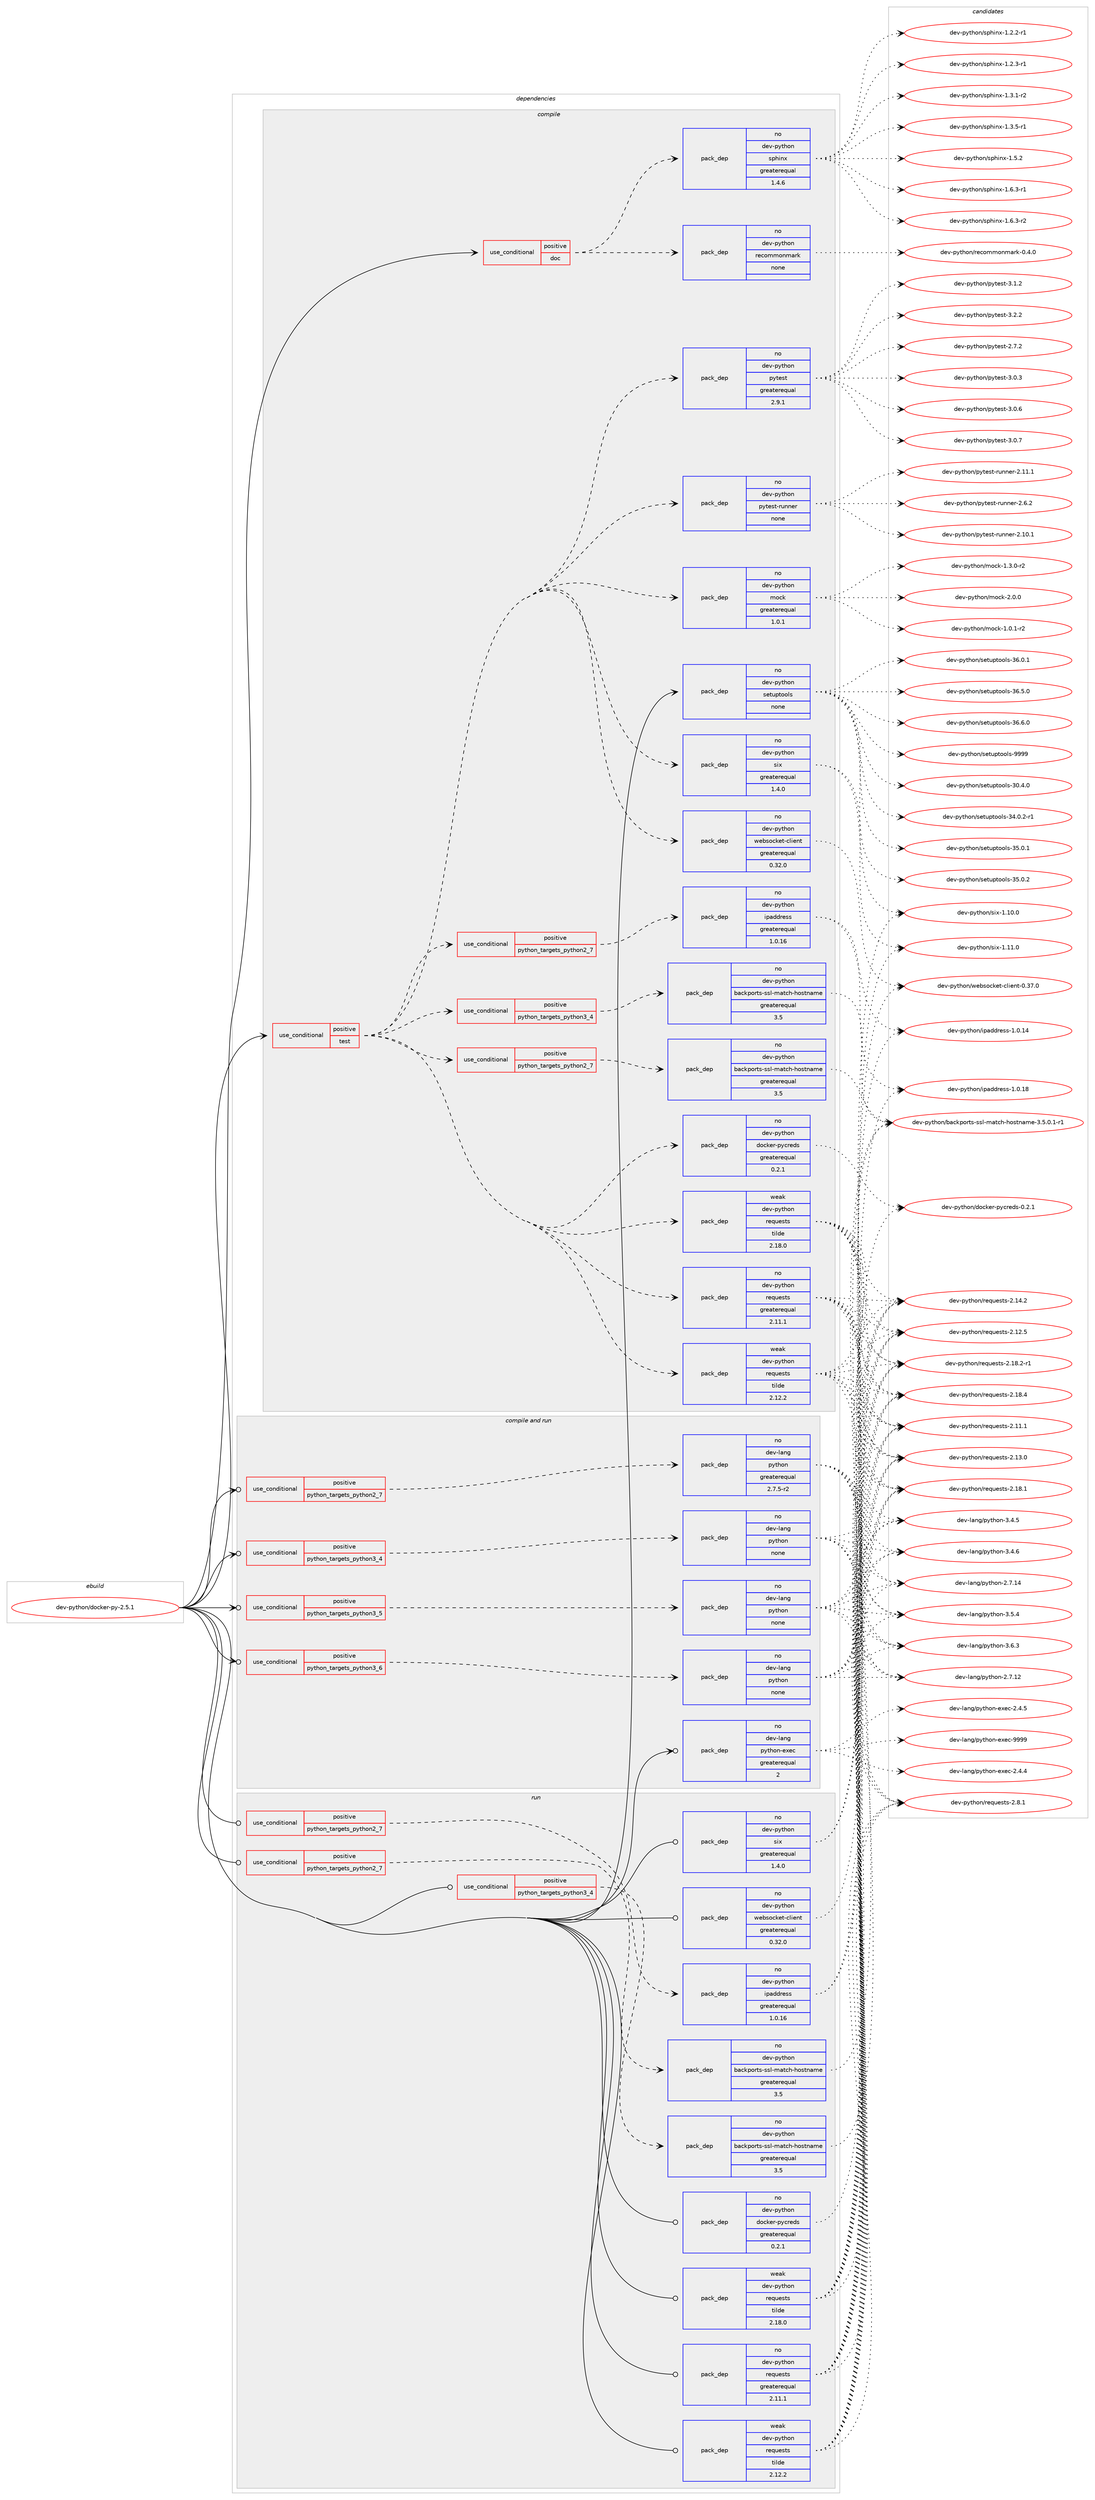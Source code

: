 digraph prolog {

# *************
# Graph options
# *************

newrank=true;
concentrate=true;
compound=true;
graph [rankdir=LR,fontname=Helvetica,fontsize=10,ranksep=1.5];#, ranksep=2.5, nodesep=0.2];
edge  [arrowhead=vee];
node  [fontname=Helvetica,fontsize=10];

# **********
# The ebuild
# **********

subgraph cluster_leftcol {
color=gray;
rank=same;
label=<<i>ebuild</i>>;
id [label="dev-python/docker-py-2.5.1", color=red, width=4, href="../dev-python/docker-py-2.5.1.svg"];
}

# ****************
# The dependencies
# ****************

subgraph cluster_midcol {
color=gray;
label=<<i>dependencies</i>>;
subgraph cluster_compile {
fillcolor="#eeeeee";
style=filled;
label=<<i>compile</i>>;
subgraph cond32071 {
dependency155013 [label=<<TABLE BORDER="0" CELLBORDER="1" CELLSPACING="0" CELLPADDING="4"><TR><TD ROWSPAN="3" CELLPADDING="10">use_conditional</TD></TR><TR><TD>positive</TD></TR><TR><TD>doc</TD></TR></TABLE>>, shape=none, color=red];
subgraph pack119110 {
dependency155014 [label=<<TABLE BORDER="0" CELLBORDER="1" CELLSPACING="0" CELLPADDING="4" WIDTH="220"><TR><TD ROWSPAN="6" CELLPADDING="30">pack_dep</TD></TR><TR><TD WIDTH="110">no</TD></TR><TR><TD>dev-python</TD></TR><TR><TD>recommonmark</TD></TR><TR><TD>none</TD></TR><TR><TD></TD></TR></TABLE>>, shape=none, color=blue];
}
dependency155013:e -> dependency155014:w [weight=20,style="dashed",arrowhead="vee"];
subgraph pack119111 {
dependency155015 [label=<<TABLE BORDER="0" CELLBORDER="1" CELLSPACING="0" CELLPADDING="4" WIDTH="220"><TR><TD ROWSPAN="6" CELLPADDING="30">pack_dep</TD></TR><TR><TD WIDTH="110">no</TD></TR><TR><TD>dev-python</TD></TR><TR><TD>sphinx</TD></TR><TR><TD>greaterequal</TD></TR><TR><TD>1.4.6</TD></TR></TABLE>>, shape=none, color=blue];
}
dependency155013:e -> dependency155015:w [weight=20,style="dashed",arrowhead="vee"];
}
id:e -> dependency155013:w [weight=20,style="solid",arrowhead="vee"];
subgraph cond32072 {
dependency155016 [label=<<TABLE BORDER="0" CELLBORDER="1" CELLSPACING="0" CELLPADDING="4"><TR><TD ROWSPAN="3" CELLPADDING="10">use_conditional</TD></TR><TR><TD>positive</TD></TR><TR><TD>test</TD></TR></TABLE>>, shape=none, color=red];
subgraph pack119112 {
dependency155017 [label=<<TABLE BORDER="0" CELLBORDER="1" CELLSPACING="0" CELLPADDING="4" WIDTH="220"><TR><TD ROWSPAN="6" CELLPADDING="30">pack_dep</TD></TR><TR><TD WIDTH="110">no</TD></TR><TR><TD>dev-python</TD></TR><TR><TD>docker-pycreds</TD></TR><TR><TD>greaterequal</TD></TR><TR><TD>0.2.1</TD></TR></TABLE>>, shape=none, color=blue];
}
dependency155016:e -> dependency155017:w [weight=20,style="dashed",arrowhead="vee"];
subgraph pack119113 {
dependency155018 [label=<<TABLE BORDER="0" CELLBORDER="1" CELLSPACING="0" CELLPADDING="4" WIDTH="220"><TR><TD ROWSPAN="6" CELLPADDING="30">pack_dep</TD></TR><TR><TD WIDTH="110">weak</TD></TR><TR><TD>dev-python</TD></TR><TR><TD>requests</TD></TR><TR><TD>tilde</TD></TR><TR><TD>2.18.0</TD></TR></TABLE>>, shape=none, color=blue];
}
dependency155016:e -> dependency155018:w [weight=20,style="dashed",arrowhead="vee"];
subgraph pack119114 {
dependency155019 [label=<<TABLE BORDER="0" CELLBORDER="1" CELLSPACING="0" CELLPADDING="4" WIDTH="220"><TR><TD ROWSPAN="6" CELLPADDING="30">pack_dep</TD></TR><TR><TD WIDTH="110">weak</TD></TR><TR><TD>dev-python</TD></TR><TR><TD>requests</TD></TR><TR><TD>tilde</TD></TR><TR><TD>2.12.2</TD></TR></TABLE>>, shape=none, color=blue];
}
dependency155016:e -> dependency155019:w [weight=20,style="dashed",arrowhead="vee"];
subgraph pack119115 {
dependency155020 [label=<<TABLE BORDER="0" CELLBORDER="1" CELLSPACING="0" CELLPADDING="4" WIDTH="220"><TR><TD ROWSPAN="6" CELLPADDING="30">pack_dep</TD></TR><TR><TD WIDTH="110">no</TD></TR><TR><TD>dev-python</TD></TR><TR><TD>requests</TD></TR><TR><TD>greaterequal</TD></TR><TR><TD>2.11.1</TD></TR></TABLE>>, shape=none, color=blue];
}
dependency155016:e -> dependency155020:w [weight=20,style="dashed",arrowhead="vee"];
subgraph pack119116 {
dependency155021 [label=<<TABLE BORDER="0" CELLBORDER="1" CELLSPACING="0" CELLPADDING="4" WIDTH="220"><TR><TD ROWSPAN="6" CELLPADDING="30">pack_dep</TD></TR><TR><TD WIDTH="110">no</TD></TR><TR><TD>dev-python</TD></TR><TR><TD>six</TD></TR><TR><TD>greaterequal</TD></TR><TR><TD>1.4.0</TD></TR></TABLE>>, shape=none, color=blue];
}
dependency155016:e -> dependency155021:w [weight=20,style="dashed",arrowhead="vee"];
subgraph pack119117 {
dependency155022 [label=<<TABLE BORDER="0" CELLBORDER="1" CELLSPACING="0" CELLPADDING="4" WIDTH="220"><TR><TD ROWSPAN="6" CELLPADDING="30">pack_dep</TD></TR><TR><TD WIDTH="110">no</TD></TR><TR><TD>dev-python</TD></TR><TR><TD>websocket-client</TD></TR><TR><TD>greaterequal</TD></TR><TR><TD>0.32.0</TD></TR></TABLE>>, shape=none, color=blue];
}
dependency155016:e -> dependency155022:w [weight=20,style="dashed",arrowhead="vee"];
subgraph cond32073 {
dependency155023 [label=<<TABLE BORDER="0" CELLBORDER="1" CELLSPACING="0" CELLPADDING="4"><TR><TD ROWSPAN="3" CELLPADDING="10">use_conditional</TD></TR><TR><TD>positive</TD></TR><TR><TD>python_targets_python2_7</TD></TR></TABLE>>, shape=none, color=red];
subgraph pack119118 {
dependency155024 [label=<<TABLE BORDER="0" CELLBORDER="1" CELLSPACING="0" CELLPADDING="4" WIDTH="220"><TR><TD ROWSPAN="6" CELLPADDING="30">pack_dep</TD></TR><TR><TD WIDTH="110">no</TD></TR><TR><TD>dev-python</TD></TR><TR><TD>backports-ssl-match-hostname</TD></TR><TR><TD>greaterequal</TD></TR><TR><TD>3.5</TD></TR></TABLE>>, shape=none, color=blue];
}
dependency155023:e -> dependency155024:w [weight=20,style="dashed",arrowhead="vee"];
}
dependency155016:e -> dependency155023:w [weight=20,style="dashed",arrowhead="vee"];
subgraph cond32074 {
dependency155025 [label=<<TABLE BORDER="0" CELLBORDER="1" CELLSPACING="0" CELLPADDING="4"><TR><TD ROWSPAN="3" CELLPADDING="10">use_conditional</TD></TR><TR><TD>positive</TD></TR><TR><TD>python_targets_python3_4</TD></TR></TABLE>>, shape=none, color=red];
subgraph pack119119 {
dependency155026 [label=<<TABLE BORDER="0" CELLBORDER="1" CELLSPACING="0" CELLPADDING="4" WIDTH="220"><TR><TD ROWSPAN="6" CELLPADDING="30">pack_dep</TD></TR><TR><TD WIDTH="110">no</TD></TR><TR><TD>dev-python</TD></TR><TR><TD>backports-ssl-match-hostname</TD></TR><TR><TD>greaterequal</TD></TR><TR><TD>3.5</TD></TR></TABLE>>, shape=none, color=blue];
}
dependency155025:e -> dependency155026:w [weight=20,style="dashed",arrowhead="vee"];
}
dependency155016:e -> dependency155025:w [weight=20,style="dashed",arrowhead="vee"];
subgraph cond32075 {
dependency155027 [label=<<TABLE BORDER="0" CELLBORDER="1" CELLSPACING="0" CELLPADDING="4"><TR><TD ROWSPAN="3" CELLPADDING="10">use_conditional</TD></TR><TR><TD>positive</TD></TR><TR><TD>python_targets_python2_7</TD></TR></TABLE>>, shape=none, color=red];
subgraph pack119120 {
dependency155028 [label=<<TABLE BORDER="0" CELLBORDER="1" CELLSPACING="0" CELLPADDING="4" WIDTH="220"><TR><TD ROWSPAN="6" CELLPADDING="30">pack_dep</TD></TR><TR><TD WIDTH="110">no</TD></TR><TR><TD>dev-python</TD></TR><TR><TD>ipaddress</TD></TR><TR><TD>greaterequal</TD></TR><TR><TD>1.0.16</TD></TR></TABLE>>, shape=none, color=blue];
}
dependency155027:e -> dependency155028:w [weight=20,style="dashed",arrowhead="vee"];
}
dependency155016:e -> dependency155027:w [weight=20,style="dashed",arrowhead="vee"];
subgraph pack119121 {
dependency155029 [label=<<TABLE BORDER="0" CELLBORDER="1" CELLSPACING="0" CELLPADDING="4" WIDTH="220"><TR><TD ROWSPAN="6" CELLPADDING="30">pack_dep</TD></TR><TR><TD WIDTH="110">no</TD></TR><TR><TD>dev-python</TD></TR><TR><TD>mock</TD></TR><TR><TD>greaterequal</TD></TR><TR><TD>1.0.1</TD></TR></TABLE>>, shape=none, color=blue];
}
dependency155016:e -> dependency155029:w [weight=20,style="dashed",arrowhead="vee"];
subgraph pack119122 {
dependency155030 [label=<<TABLE BORDER="0" CELLBORDER="1" CELLSPACING="0" CELLPADDING="4" WIDTH="220"><TR><TD ROWSPAN="6" CELLPADDING="30">pack_dep</TD></TR><TR><TD WIDTH="110">no</TD></TR><TR><TD>dev-python</TD></TR><TR><TD>pytest-runner</TD></TR><TR><TD>none</TD></TR><TR><TD></TD></TR></TABLE>>, shape=none, color=blue];
}
dependency155016:e -> dependency155030:w [weight=20,style="dashed",arrowhead="vee"];
subgraph pack119123 {
dependency155031 [label=<<TABLE BORDER="0" CELLBORDER="1" CELLSPACING="0" CELLPADDING="4" WIDTH="220"><TR><TD ROWSPAN="6" CELLPADDING="30">pack_dep</TD></TR><TR><TD WIDTH="110">no</TD></TR><TR><TD>dev-python</TD></TR><TR><TD>pytest</TD></TR><TR><TD>greaterequal</TD></TR><TR><TD>2.9.1</TD></TR></TABLE>>, shape=none, color=blue];
}
dependency155016:e -> dependency155031:w [weight=20,style="dashed",arrowhead="vee"];
}
id:e -> dependency155016:w [weight=20,style="solid",arrowhead="vee"];
subgraph pack119124 {
dependency155032 [label=<<TABLE BORDER="0" CELLBORDER="1" CELLSPACING="0" CELLPADDING="4" WIDTH="220"><TR><TD ROWSPAN="6" CELLPADDING="30">pack_dep</TD></TR><TR><TD WIDTH="110">no</TD></TR><TR><TD>dev-python</TD></TR><TR><TD>setuptools</TD></TR><TR><TD>none</TD></TR><TR><TD></TD></TR></TABLE>>, shape=none, color=blue];
}
id:e -> dependency155032:w [weight=20,style="solid",arrowhead="vee"];
}
subgraph cluster_compileandrun {
fillcolor="#eeeeee";
style=filled;
label=<<i>compile and run</i>>;
subgraph cond32076 {
dependency155033 [label=<<TABLE BORDER="0" CELLBORDER="1" CELLSPACING="0" CELLPADDING="4"><TR><TD ROWSPAN="3" CELLPADDING="10">use_conditional</TD></TR><TR><TD>positive</TD></TR><TR><TD>python_targets_python2_7</TD></TR></TABLE>>, shape=none, color=red];
subgraph pack119125 {
dependency155034 [label=<<TABLE BORDER="0" CELLBORDER="1" CELLSPACING="0" CELLPADDING="4" WIDTH="220"><TR><TD ROWSPAN="6" CELLPADDING="30">pack_dep</TD></TR><TR><TD WIDTH="110">no</TD></TR><TR><TD>dev-lang</TD></TR><TR><TD>python</TD></TR><TR><TD>greaterequal</TD></TR><TR><TD>2.7.5-r2</TD></TR></TABLE>>, shape=none, color=blue];
}
dependency155033:e -> dependency155034:w [weight=20,style="dashed",arrowhead="vee"];
}
id:e -> dependency155033:w [weight=20,style="solid",arrowhead="odotvee"];
subgraph cond32077 {
dependency155035 [label=<<TABLE BORDER="0" CELLBORDER="1" CELLSPACING="0" CELLPADDING="4"><TR><TD ROWSPAN="3" CELLPADDING="10">use_conditional</TD></TR><TR><TD>positive</TD></TR><TR><TD>python_targets_python3_4</TD></TR></TABLE>>, shape=none, color=red];
subgraph pack119126 {
dependency155036 [label=<<TABLE BORDER="0" CELLBORDER="1" CELLSPACING="0" CELLPADDING="4" WIDTH="220"><TR><TD ROWSPAN="6" CELLPADDING="30">pack_dep</TD></TR><TR><TD WIDTH="110">no</TD></TR><TR><TD>dev-lang</TD></TR><TR><TD>python</TD></TR><TR><TD>none</TD></TR><TR><TD></TD></TR></TABLE>>, shape=none, color=blue];
}
dependency155035:e -> dependency155036:w [weight=20,style="dashed",arrowhead="vee"];
}
id:e -> dependency155035:w [weight=20,style="solid",arrowhead="odotvee"];
subgraph cond32078 {
dependency155037 [label=<<TABLE BORDER="0" CELLBORDER="1" CELLSPACING="0" CELLPADDING="4"><TR><TD ROWSPAN="3" CELLPADDING="10">use_conditional</TD></TR><TR><TD>positive</TD></TR><TR><TD>python_targets_python3_5</TD></TR></TABLE>>, shape=none, color=red];
subgraph pack119127 {
dependency155038 [label=<<TABLE BORDER="0" CELLBORDER="1" CELLSPACING="0" CELLPADDING="4" WIDTH="220"><TR><TD ROWSPAN="6" CELLPADDING="30">pack_dep</TD></TR><TR><TD WIDTH="110">no</TD></TR><TR><TD>dev-lang</TD></TR><TR><TD>python</TD></TR><TR><TD>none</TD></TR><TR><TD></TD></TR></TABLE>>, shape=none, color=blue];
}
dependency155037:e -> dependency155038:w [weight=20,style="dashed",arrowhead="vee"];
}
id:e -> dependency155037:w [weight=20,style="solid",arrowhead="odotvee"];
subgraph cond32079 {
dependency155039 [label=<<TABLE BORDER="0" CELLBORDER="1" CELLSPACING="0" CELLPADDING="4"><TR><TD ROWSPAN="3" CELLPADDING="10">use_conditional</TD></TR><TR><TD>positive</TD></TR><TR><TD>python_targets_python3_6</TD></TR></TABLE>>, shape=none, color=red];
subgraph pack119128 {
dependency155040 [label=<<TABLE BORDER="0" CELLBORDER="1" CELLSPACING="0" CELLPADDING="4" WIDTH="220"><TR><TD ROWSPAN="6" CELLPADDING="30">pack_dep</TD></TR><TR><TD WIDTH="110">no</TD></TR><TR><TD>dev-lang</TD></TR><TR><TD>python</TD></TR><TR><TD>none</TD></TR><TR><TD></TD></TR></TABLE>>, shape=none, color=blue];
}
dependency155039:e -> dependency155040:w [weight=20,style="dashed",arrowhead="vee"];
}
id:e -> dependency155039:w [weight=20,style="solid",arrowhead="odotvee"];
subgraph pack119129 {
dependency155041 [label=<<TABLE BORDER="0" CELLBORDER="1" CELLSPACING="0" CELLPADDING="4" WIDTH="220"><TR><TD ROWSPAN="6" CELLPADDING="30">pack_dep</TD></TR><TR><TD WIDTH="110">no</TD></TR><TR><TD>dev-lang</TD></TR><TR><TD>python-exec</TD></TR><TR><TD>greaterequal</TD></TR><TR><TD>2</TD></TR></TABLE>>, shape=none, color=blue];
}
id:e -> dependency155041:w [weight=20,style="solid",arrowhead="odotvee"];
}
subgraph cluster_run {
fillcolor="#eeeeee";
style=filled;
label=<<i>run</i>>;
subgraph cond32080 {
dependency155042 [label=<<TABLE BORDER="0" CELLBORDER="1" CELLSPACING="0" CELLPADDING="4"><TR><TD ROWSPAN="3" CELLPADDING="10">use_conditional</TD></TR><TR><TD>positive</TD></TR><TR><TD>python_targets_python2_7</TD></TR></TABLE>>, shape=none, color=red];
subgraph pack119130 {
dependency155043 [label=<<TABLE BORDER="0" CELLBORDER="1" CELLSPACING="0" CELLPADDING="4" WIDTH="220"><TR><TD ROWSPAN="6" CELLPADDING="30">pack_dep</TD></TR><TR><TD WIDTH="110">no</TD></TR><TR><TD>dev-python</TD></TR><TR><TD>backports-ssl-match-hostname</TD></TR><TR><TD>greaterequal</TD></TR><TR><TD>3.5</TD></TR></TABLE>>, shape=none, color=blue];
}
dependency155042:e -> dependency155043:w [weight=20,style="dashed",arrowhead="vee"];
}
id:e -> dependency155042:w [weight=20,style="solid",arrowhead="odot"];
subgraph cond32081 {
dependency155044 [label=<<TABLE BORDER="0" CELLBORDER="1" CELLSPACING="0" CELLPADDING="4"><TR><TD ROWSPAN="3" CELLPADDING="10">use_conditional</TD></TR><TR><TD>positive</TD></TR><TR><TD>python_targets_python2_7</TD></TR></TABLE>>, shape=none, color=red];
subgraph pack119131 {
dependency155045 [label=<<TABLE BORDER="0" CELLBORDER="1" CELLSPACING="0" CELLPADDING="4" WIDTH="220"><TR><TD ROWSPAN="6" CELLPADDING="30">pack_dep</TD></TR><TR><TD WIDTH="110">no</TD></TR><TR><TD>dev-python</TD></TR><TR><TD>ipaddress</TD></TR><TR><TD>greaterequal</TD></TR><TR><TD>1.0.16</TD></TR></TABLE>>, shape=none, color=blue];
}
dependency155044:e -> dependency155045:w [weight=20,style="dashed",arrowhead="vee"];
}
id:e -> dependency155044:w [weight=20,style="solid",arrowhead="odot"];
subgraph cond32082 {
dependency155046 [label=<<TABLE BORDER="0" CELLBORDER="1" CELLSPACING="0" CELLPADDING="4"><TR><TD ROWSPAN="3" CELLPADDING="10">use_conditional</TD></TR><TR><TD>positive</TD></TR><TR><TD>python_targets_python3_4</TD></TR></TABLE>>, shape=none, color=red];
subgraph pack119132 {
dependency155047 [label=<<TABLE BORDER="0" CELLBORDER="1" CELLSPACING="0" CELLPADDING="4" WIDTH="220"><TR><TD ROWSPAN="6" CELLPADDING="30">pack_dep</TD></TR><TR><TD WIDTH="110">no</TD></TR><TR><TD>dev-python</TD></TR><TR><TD>backports-ssl-match-hostname</TD></TR><TR><TD>greaterequal</TD></TR><TR><TD>3.5</TD></TR></TABLE>>, shape=none, color=blue];
}
dependency155046:e -> dependency155047:w [weight=20,style="dashed",arrowhead="vee"];
}
id:e -> dependency155046:w [weight=20,style="solid",arrowhead="odot"];
subgraph pack119133 {
dependency155048 [label=<<TABLE BORDER="0" CELLBORDER="1" CELLSPACING="0" CELLPADDING="4" WIDTH="220"><TR><TD ROWSPAN="6" CELLPADDING="30">pack_dep</TD></TR><TR><TD WIDTH="110">no</TD></TR><TR><TD>dev-python</TD></TR><TR><TD>docker-pycreds</TD></TR><TR><TD>greaterequal</TD></TR><TR><TD>0.2.1</TD></TR></TABLE>>, shape=none, color=blue];
}
id:e -> dependency155048:w [weight=20,style="solid",arrowhead="odot"];
subgraph pack119134 {
dependency155049 [label=<<TABLE BORDER="0" CELLBORDER="1" CELLSPACING="0" CELLPADDING="4" WIDTH="220"><TR><TD ROWSPAN="6" CELLPADDING="30">pack_dep</TD></TR><TR><TD WIDTH="110">no</TD></TR><TR><TD>dev-python</TD></TR><TR><TD>requests</TD></TR><TR><TD>greaterequal</TD></TR><TR><TD>2.11.1</TD></TR></TABLE>>, shape=none, color=blue];
}
id:e -> dependency155049:w [weight=20,style="solid",arrowhead="odot"];
subgraph pack119135 {
dependency155050 [label=<<TABLE BORDER="0" CELLBORDER="1" CELLSPACING="0" CELLPADDING="4" WIDTH="220"><TR><TD ROWSPAN="6" CELLPADDING="30">pack_dep</TD></TR><TR><TD WIDTH="110">no</TD></TR><TR><TD>dev-python</TD></TR><TR><TD>six</TD></TR><TR><TD>greaterequal</TD></TR><TR><TD>1.4.0</TD></TR></TABLE>>, shape=none, color=blue];
}
id:e -> dependency155050:w [weight=20,style="solid",arrowhead="odot"];
subgraph pack119136 {
dependency155051 [label=<<TABLE BORDER="0" CELLBORDER="1" CELLSPACING="0" CELLPADDING="4" WIDTH="220"><TR><TD ROWSPAN="6" CELLPADDING="30">pack_dep</TD></TR><TR><TD WIDTH="110">no</TD></TR><TR><TD>dev-python</TD></TR><TR><TD>websocket-client</TD></TR><TR><TD>greaterequal</TD></TR><TR><TD>0.32.0</TD></TR></TABLE>>, shape=none, color=blue];
}
id:e -> dependency155051:w [weight=20,style="solid",arrowhead="odot"];
subgraph pack119137 {
dependency155052 [label=<<TABLE BORDER="0" CELLBORDER="1" CELLSPACING="0" CELLPADDING="4" WIDTH="220"><TR><TD ROWSPAN="6" CELLPADDING="30">pack_dep</TD></TR><TR><TD WIDTH="110">weak</TD></TR><TR><TD>dev-python</TD></TR><TR><TD>requests</TD></TR><TR><TD>tilde</TD></TR><TR><TD>2.12.2</TD></TR></TABLE>>, shape=none, color=blue];
}
id:e -> dependency155052:w [weight=20,style="solid",arrowhead="odot"];
subgraph pack119138 {
dependency155053 [label=<<TABLE BORDER="0" CELLBORDER="1" CELLSPACING="0" CELLPADDING="4" WIDTH="220"><TR><TD ROWSPAN="6" CELLPADDING="30">pack_dep</TD></TR><TR><TD WIDTH="110">weak</TD></TR><TR><TD>dev-python</TD></TR><TR><TD>requests</TD></TR><TR><TD>tilde</TD></TR><TR><TD>2.18.0</TD></TR></TABLE>>, shape=none, color=blue];
}
id:e -> dependency155053:w [weight=20,style="solid",arrowhead="odot"];
}
}

# **************
# The candidates
# **************

subgraph cluster_choices {
rank=same;
color=gray;
label=<<i>candidates</i>>;

subgraph choice119110 {
color=black;
nodesep=1;
choice10010111845112121116104111110471141019911110910911111010997114107454846524648 [label="dev-python/recommonmark-0.4.0", color=red, width=4,href="../dev-python/recommonmark-0.4.0.svg"];
dependency155014:e -> choice10010111845112121116104111110471141019911110910911111010997114107454846524648:w [style=dotted,weight="100"];
}
subgraph choice119111 {
color=black;
nodesep=1;
choice10010111845112121116104111110471151121041051101204549465046504511449 [label="dev-python/sphinx-1.2.2-r1", color=red, width=4,href="../dev-python/sphinx-1.2.2-r1.svg"];
choice10010111845112121116104111110471151121041051101204549465046514511449 [label="dev-python/sphinx-1.2.3-r1", color=red, width=4,href="../dev-python/sphinx-1.2.3-r1.svg"];
choice10010111845112121116104111110471151121041051101204549465146494511450 [label="dev-python/sphinx-1.3.1-r2", color=red, width=4,href="../dev-python/sphinx-1.3.1-r2.svg"];
choice10010111845112121116104111110471151121041051101204549465146534511449 [label="dev-python/sphinx-1.3.5-r1", color=red, width=4,href="../dev-python/sphinx-1.3.5-r1.svg"];
choice1001011184511212111610411111047115112104105110120454946534650 [label="dev-python/sphinx-1.5.2", color=red, width=4,href="../dev-python/sphinx-1.5.2.svg"];
choice10010111845112121116104111110471151121041051101204549465446514511449 [label="dev-python/sphinx-1.6.3-r1", color=red, width=4,href="../dev-python/sphinx-1.6.3-r1.svg"];
choice10010111845112121116104111110471151121041051101204549465446514511450 [label="dev-python/sphinx-1.6.3-r2", color=red, width=4,href="../dev-python/sphinx-1.6.3-r2.svg"];
dependency155015:e -> choice10010111845112121116104111110471151121041051101204549465046504511449:w [style=dotted,weight="100"];
dependency155015:e -> choice10010111845112121116104111110471151121041051101204549465046514511449:w [style=dotted,weight="100"];
dependency155015:e -> choice10010111845112121116104111110471151121041051101204549465146494511450:w [style=dotted,weight="100"];
dependency155015:e -> choice10010111845112121116104111110471151121041051101204549465146534511449:w [style=dotted,weight="100"];
dependency155015:e -> choice1001011184511212111610411111047115112104105110120454946534650:w [style=dotted,weight="100"];
dependency155015:e -> choice10010111845112121116104111110471151121041051101204549465446514511449:w [style=dotted,weight="100"];
dependency155015:e -> choice10010111845112121116104111110471151121041051101204549465446514511450:w [style=dotted,weight="100"];
}
subgraph choice119112 {
color=black;
nodesep=1;
choice1001011184511212111610411111047100111991071011144511212199114101100115454846504649 [label="dev-python/docker-pycreds-0.2.1", color=red, width=4,href="../dev-python/docker-pycreds-0.2.1.svg"];
dependency155017:e -> choice1001011184511212111610411111047100111991071011144511212199114101100115454846504649:w [style=dotted,weight="100"];
}
subgraph choice119113 {
color=black;
nodesep=1;
choice100101118451121211161041111104711410111311710111511611545504649494649 [label="dev-python/requests-2.11.1", color=red, width=4,href="../dev-python/requests-2.11.1.svg"];
choice100101118451121211161041111104711410111311710111511611545504649504653 [label="dev-python/requests-2.12.5", color=red, width=4,href="../dev-python/requests-2.12.5.svg"];
choice100101118451121211161041111104711410111311710111511611545504649514648 [label="dev-python/requests-2.13.0", color=red, width=4,href="../dev-python/requests-2.13.0.svg"];
choice100101118451121211161041111104711410111311710111511611545504649524650 [label="dev-python/requests-2.14.2", color=red, width=4,href="../dev-python/requests-2.14.2.svg"];
choice100101118451121211161041111104711410111311710111511611545504649564649 [label="dev-python/requests-2.18.1", color=red, width=4,href="../dev-python/requests-2.18.1.svg"];
choice1001011184511212111610411111047114101113117101115116115455046495646504511449 [label="dev-python/requests-2.18.2-r1", color=red, width=4,href="../dev-python/requests-2.18.2-r1.svg"];
choice100101118451121211161041111104711410111311710111511611545504649564652 [label="dev-python/requests-2.18.4", color=red, width=4,href="../dev-python/requests-2.18.4.svg"];
choice1001011184511212111610411111047114101113117101115116115455046564649 [label="dev-python/requests-2.8.1", color=red, width=4,href="../dev-python/requests-2.8.1.svg"];
dependency155018:e -> choice100101118451121211161041111104711410111311710111511611545504649494649:w [style=dotted,weight="100"];
dependency155018:e -> choice100101118451121211161041111104711410111311710111511611545504649504653:w [style=dotted,weight="100"];
dependency155018:e -> choice100101118451121211161041111104711410111311710111511611545504649514648:w [style=dotted,weight="100"];
dependency155018:e -> choice100101118451121211161041111104711410111311710111511611545504649524650:w [style=dotted,weight="100"];
dependency155018:e -> choice100101118451121211161041111104711410111311710111511611545504649564649:w [style=dotted,weight="100"];
dependency155018:e -> choice1001011184511212111610411111047114101113117101115116115455046495646504511449:w [style=dotted,weight="100"];
dependency155018:e -> choice100101118451121211161041111104711410111311710111511611545504649564652:w [style=dotted,weight="100"];
dependency155018:e -> choice1001011184511212111610411111047114101113117101115116115455046564649:w [style=dotted,weight="100"];
}
subgraph choice119114 {
color=black;
nodesep=1;
choice100101118451121211161041111104711410111311710111511611545504649494649 [label="dev-python/requests-2.11.1", color=red, width=4,href="../dev-python/requests-2.11.1.svg"];
choice100101118451121211161041111104711410111311710111511611545504649504653 [label="dev-python/requests-2.12.5", color=red, width=4,href="../dev-python/requests-2.12.5.svg"];
choice100101118451121211161041111104711410111311710111511611545504649514648 [label="dev-python/requests-2.13.0", color=red, width=4,href="../dev-python/requests-2.13.0.svg"];
choice100101118451121211161041111104711410111311710111511611545504649524650 [label="dev-python/requests-2.14.2", color=red, width=4,href="../dev-python/requests-2.14.2.svg"];
choice100101118451121211161041111104711410111311710111511611545504649564649 [label="dev-python/requests-2.18.1", color=red, width=4,href="../dev-python/requests-2.18.1.svg"];
choice1001011184511212111610411111047114101113117101115116115455046495646504511449 [label="dev-python/requests-2.18.2-r1", color=red, width=4,href="../dev-python/requests-2.18.2-r1.svg"];
choice100101118451121211161041111104711410111311710111511611545504649564652 [label="dev-python/requests-2.18.4", color=red, width=4,href="../dev-python/requests-2.18.4.svg"];
choice1001011184511212111610411111047114101113117101115116115455046564649 [label="dev-python/requests-2.8.1", color=red, width=4,href="../dev-python/requests-2.8.1.svg"];
dependency155019:e -> choice100101118451121211161041111104711410111311710111511611545504649494649:w [style=dotted,weight="100"];
dependency155019:e -> choice100101118451121211161041111104711410111311710111511611545504649504653:w [style=dotted,weight="100"];
dependency155019:e -> choice100101118451121211161041111104711410111311710111511611545504649514648:w [style=dotted,weight="100"];
dependency155019:e -> choice100101118451121211161041111104711410111311710111511611545504649524650:w [style=dotted,weight="100"];
dependency155019:e -> choice100101118451121211161041111104711410111311710111511611545504649564649:w [style=dotted,weight="100"];
dependency155019:e -> choice1001011184511212111610411111047114101113117101115116115455046495646504511449:w [style=dotted,weight="100"];
dependency155019:e -> choice100101118451121211161041111104711410111311710111511611545504649564652:w [style=dotted,weight="100"];
dependency155019:e -> choice1001011184511212111610411111047114101113117101115116115455046564649:w [style=dotted,weight="100"];
}
subgraph choice119115 {
color=black;
nodesep=1;
choice100101118451121211161041111104711410111311710111511611545504649494649 [label="dev-python/requests-2.11.1", color=red, width=4,href="../dev-python/requests-2.11.1.svg"];
choice100101118451121211161041111104711410111311710111511611545504649504653 [label="dev-python/requests-2.12.5", color=red, width=4,href="../dev-python/requests-2.12.5.svg"];
choice100101118451121211161041111104711410111311710111511611545504649514648 [label="dev-python/requests-2.13.0", color=red, width=4,href="../dev-python/requests-2.13.0.svg"];
choice100101118451121211161041111104711410111311710111511611545504649524650 [label="dev-python/requests-2.14.2", color=red, width=4,href="../dev-python/requests-2.14.2.svg"];
choice100101118451121211161041111104711410111311710111511611545504649564649 [label="dev-python/requests-2.18.1", color=red, width=4,href="../dev-python/requests-2.18.1.svg"];
choice1001011184511212111610411111047114101113117101115116115455046495646504511449 [label="dev-python/requests-2.18.2-r1", color=red, width=4,href="../dev-python/requests-2.18.2-r1.svg"];
choice100101118451121211161041111104711410111311710111511611545504649564652 [label="dev-python/requests-2.18.4", color=red, width=4,href="../dev-python/requests-2.18.4.svg"];
choice1001011184511212111610411111047114101113117101115116115455046564649 [label="dev-python/requests-2.8.1", color=red, width=4,href="../dev-python/requests-2.8.1.svg"];
dependency155020:e -> choice100101118451121211161041111104711410111311710111511611545504649494649:w [style=dotted,weight="100"];
dependency155020:e -> choice100101118451121211161041111104711410111311710111511611545504649504653:w [style=dotted,weight="100"];
dependency155020:e -> choice100101118451121211161041111104711410111311710111511611545504649514648:w [style=dotted,weight="100"];
dependency155020:e -> choice100101118451121211161041111104711410111311710111511611545504649524650:w [style=dotted,weight="100"];
dependency155020:e -> choice100101118451121211161041111104711410111311710111511611545504649564649:w [style=dotted,weight="100"];
dependency155020:e -> choice1001011184511212111610411111047114101113117101115116115455046495646504511449:w [style=dotted,weight="100"];
dependency155020:e -> choice100101118451121211161041111104711410111311710111511611545504649564652:w [style=dotted,weight="100"];
dependency155020:e -> choice1001011184511212111610411111047114101113117101115116115455046564649:w [style=dotted,weight="100"];
}
subgraph choice119116 {
color=black;
nodesep=1;
choice100101118451121211161041111104711510512045494649484648 [label="dev-python/six-1.10.0", color=red, width=4,href="../dev-python/six-1.10.0.svg"];
choice100101118451121211161041111104711510512045494649494648 [label="dev-python/six-1.11.0", color=red, width=4,href="../dev-python/six-1.11.0.svg"];
dependency155021:e -> choice100101118451121211161041111104711510512045494649484648:w [style=dotted,weight="100"];
dependency155021:e -> choice100101118451121211161041111104711510512045494649494648:w [style=dotted,weight="100"];
}
subgraph choice119117 {
color=black;
nodesep=1;
choice10010111845112121116104111110471191019811511199107101116459910810510111011645484651554648 [label="dev-python/websocket-client-0.37.0", color=red, width=4,href="../dev-python/websocket-client-0.37.0.svg"];
dependency155022:e -> choice10010111845112121116104111110471191019811511199107101116459910810510111011645484651554648:w [style=dotted,weight="100"];
}
subgraph choice119118 {
color=black;
nodesep=1;
choice100101118451121211161041111104798979910711211111411611545115115108451099711699104451041111151161109710910145514653464846494511449 [label="dev-python/backports-ssl-match-hostname-3.5.0.1-r1", color=red, width=4,href="../dev-python/backports-ssl-match-hostname-3.5.0.1-r1.svg"];
dependency155024:e -> choice100101118451121211161041111104798979910711211111411611545115115108451099711699104451041111151161109710910145514653464846494511449:w [style=dotted,weight="100"];
}
subgraph choice119119 {
color=black;
nodesep=1;
choice100101118451121211161041111104798979910711211111411611545115115108451099711699104451041111151161109710910145514653464846494511449 [label="dev-python/backports-ssl-match-hostname-3.5.0.1-r1", color=red, width=4,href="../dev-python/backports-ssl-match-hostname-3.5.0.1-r1.svg"];
dependency155026:e -> choice100101118451121211161041111104798979910711211111411611545115115108451099711699104451041111151161109710910145514653464846494511449:w [style=dotted,weight="100"];
}
subgraph choice119120 {
color=black;
nodesep=1;
choice10010111845112121116104111110471051129710010011410111511545494648464952 [label="dev-python/ipaddress-1.0.14", color=red, width=4,href="../dev-python/ipaddress-1.0.14.svg"];
choice10010111845112121116104111110471051129710010011410111511545494648464956 [label="dev-python/ipaddress-1.0.18", color=red, width=4,href="../dev-python/ipaddress-1.0.18.svg"];
dependency155028:e -> choice10010111845112121116104111110471051129710010011410111511545494648464952:w [style=dotted,weight="100"];
dependency155028:e -> choice10010111845112121116104111110471051129710010011410111511545494648464956:w [style=dotted,weight="100"];
}
subgraph choice119121 {
color=black;
nodesep=1;
choice1001011184511212111610411111047109111991074549464846494511450 [label="dev-python/mock-1.0.1-r2", color=red, width=4,href="../dev-python/mock-1.0.1-r2.svg"];
choice1001011184511212111610411111047109111991074549465146484511450 [label="dev-python/mock-1.3.0-r2", color=red, width=4,href="../dev-python/mock-1.3.0-r2.svg"];
choice100101118451121211161041111104710911199107455046484648 [label="dev-python/mock-2.0.0", color=red, width=4,href="../dev-python/mock-2.0.0.svg"];
dependency155029:e -> choice1001011184511212111610411111047109111991074549464846494511450:w [style=dotted,weight="100"];
dependency155029:e -> choice1001011184511212111610411111047109111991074549465146484511450:w [style=dotted,weight="100"];
dependency155029:e -> choice100101118451121211161041111104710911199107455046484648:w [style=dotted,weight="100"];
}
subgraph choice119122 {
color=black;
nodesep=1;
choice10010111845112121116104111110471121211161011151164511411711011010111445504649484649 [label="dev-python/pytest-runner-2.10.1", color=red, width=4,href="../dev-python/pytest-runner-2.10.1.svg"];
choice10010111845112121116104111110471121211161011151164511411711011010111445504649494649 [label="dev-python/pytest-runner-2.11.1", color=red, width=4,href="../dev-python/pytest-runner-2.11.1.svg"];
choice100101118451121211161041111104711212111610111511645114117110110101114455046544650 [label="dev-python/pytest-runner-2.6.2", color=red, width=4,href="../dev-python/pytest-runner-2.6.2.svg"];
dependency155030:e -> choice10010111845112121116104111110471121211161011151164511411711011010111445504649484649:w [style=dotted,weight="100"];
dependency155030:e -> choice10010111845112121116104111110471121211161011151164511411711011010111445504649494649:w [style=dotted,weight="100"];
dependency155030:e -> choice100101118451121211161041111104711212111610111511645114117110110101114455046544650:w [style=dotted,weight="100"];
}
subgraph choice119123 {
color=black;
nodesep=1;
choice1001011184511212111610411111047112121116101115116455046554650 [label="dev-python/pytest-2.7.2", color=red, width=4,href="../dev-python/pytest-2.7.2.svg"];
choice1001011184511212111610411111047112121116101115116455146484651 [label="dev-python/pytest-3.0.3", color=red, width=4,href="../dev-python/pytest-3.0.3.svg"];
choice1001011184511212111610411111047112121116101115116455146484654 [label="dev-python/pytest-3.0.6", color=red, width=4,href="../dev-python/pytest-3.0.6.svg"];
choice1001011184511212111610411111047112121116101115116455146484655 [label="dev-python/pytest-3.0.7", color=red, width=4,href="../dev-python/pytest-3.0.7.svg"];
choice1001011184511212111610411111047112121116101115116455146494650 [label="dev-python/pytest-3.1.2", color=red, width=4,href="../dev-python/pytest-3.1.2.svg"];
choice1001011184511212111610411111047112121116101115116455146504650 [label="dev-python/pytest-3.2.2", color=red, width=4,href="../dev-python/pytest-3.2.2.svg"];
dependency155031:e -> choice1001011184511212111610411111047112121116101115116455046554650:w [style=dotted,weight="100"];
dependency155031:e -> choice1001011184511212111610411111047112121116101115116455146484651:w [style=dotted,weight="100"];
dependency155031:e -> choice1001011184511212111610411111047112121116101115116455146484654:w [style=dotted,weight="100"];
dependency155031:e -> choice1001011184511212111610411111047112121116101115116455146484655:w [style=dotted,weight="100"];
dependency155031:e -> choice1001011184511212111610411111047112121116101115116455146494650:w [style=dotted,weight="100"];
dependency155031:e -> choice1001011184511212111610411111047112121116101115116455146504650:w [style=dotted,weight="100"];
}
subgraph choice119124 {
color=black;
nodesep=1;
choice100101118451121211161041111104711510111611711211611111110811545514846524648 [label="dev-python/setuptools-30.4.0", color=red, width=4,href="../dev-python/setuptools-30.4.0.svg"];
choice1001011184511212111610411111047115101116117112116111111108115455152464846504511449 [label="dev-python/setuptools-34.0.2-r1", color=red, width=4,href="../dev-python/setuptools-34.0.2-r1.svg"];
choice100101118451121211161041111104711510111611711211611111110811545515346484649 [label="dev-python/setuptools-35.0.1", color=red, width=4,href="../dev-python/setuptools-35.0.1.svg"];
choice100101118451121211161041111104711510111611711211611111110811545515346484650 [label="dev-python/setuptools-35.0.2", color=red, width=4,href="../dev-python/setuptools-35.0.2.svg"];
choice100101118451121211161041111104711510111611711211611111110811545515446484649 [label="dev-python/setuptools-36.0.1", color=red, width=4,href="../dev-python/setuptools-36.0.1.svg"];
choice100101118451121211161041111104711510111611711211611111110811545515446534648 [label="dev-python/setuptools-36.5.0", color=red, width=4,href="../dev-python/setuptools-36.5.0.svg"];
choice100101118451121211161041111104711510111611711211611111110811545515446544648 [label="dev-python/setuptools-36.6.0", color=red, width=4,href="../dev-python/setuptools-36.6.0.svg"];
choice10010111845112121116104111110471151011161171121161111111081154557575757 [label="dev-python/setuptools-9999", color=red, width=4,href="../dev-python/setuptools-9999.svg"];
dependency155032:e -> choice100101118451121211161041111104711510111611711211611111110811545514846524648:w [style=dotted,weight="100"];
dependency155032:e -> choice1001011184511212111610411111047115101116117112116111111108115455152464846504511449:w [style=dotted,weight="100"];
dependency155032:e -> choice100101118451121211161041111104711510111611711211611111110811545515346484649:w [style=dotted,weight="100"];
dependency155032:e -> choice100101118451121211161041111104711510111611711211611111110811545515346484650:w [style=dotted,weight="100"];
dependency155032:e -> choice100101118451121211161041111104711510111611711211611111110811545515446484649:w [style=dotted,weight="100"];
dependency155032:e -> choice100101118451121211161041111104711510111611711211611111110811545515446534648:w [style=dotted,weight="100"];
dependency155032:e -> choice100101118451121211161041111104711510111611711211611111110811545515446544648:w [style=dotted,weight="100"];
dependency155032:e -> choice10010111845112121116104111110471151011161171121161111111081154557575757:w [style=dotted,weight="100"];
}
subgraph choice119125 {
color=black;
nodesep=1;
choice10010111845108971101034711212111610411111045504655464950 [label="dev-lang/python-2.7.12", color=red, width=4,href="../dev-lang/python-2.7.12.svg"];
choice10010111845108971101034711212111610411111045504655464952 [label="dev-lang/python-2.7.14", color=red, width=4,href="../dev-lang/python-2.7.14.svg"];
choice100101118451089711010347112121116104111110455146524653 [label="dev-lang/python-3.4.5", color=red, width=4,href="../dev-lang/python-3.4.5.svg"];
choice100101118451089711010347112121116104111110455146524654 [label="dev-lang/python-3.4.6", color=red, width=4,href="../dev-lang/python-3.4.6.svg"];
choice100101118451089711010347112121116104111110455146534652 [label="dev-lang/python-3.5.4", color=red, width=4,href="../dev-lang/python-3.5.4.svg"];
choice100101118451089711010347112121116104111110455146544651 [label="dev-lang/python-3.6.3", color=red, width=4,href="../dev-lang/python-3.6.3.svg"];
dependency155034:e -> choice10010111845108971101034711212111610411111045504655464950:w [style=dotted,weight="100"];
dependency155034:e -> choice10010111845108971101034711212111610411111045504655464952:w [style=dotted,weight="100"];
dependency155034:e -> choice100101118451089711010347112121116104111110455146524653:w [style=dotted,weight="100"];
dependency155034:e -> choice100101118451089711010347112121116104111110455146524654:w [style=dotted,weight="100"];
dependency155034:e -> choice100101118451089711010347112121116104111110455146534652:w [style=dotted,weight="100"];
dependency155034:e -> choice100101118451089711010347112121116104111110455146544651:w [style=dotted,weight="100"];
}
subgraph choice119126 {
color=black;
nodesep=1;
choice10010111845108971101034711212111610411111045504655464950 [label="dev-lang/python-2.7.12", color=red, width=4,href="../dev-lang/python-2.7.12.svg"];
choice10010111845108971101034711212111610411111045504655464952 [label="dev-lang/python-2.7.14", color=red, width=4,href="../dev-lang/python-2.7.14.svg"];
choice100101118451089711010347112121116104111110455146524653 [label="dev-lang/python-3.4.5", color=red, width=4,href="../dev-lang/python-3.4.5.svg"];
choice100101118451089711010347112121116104111110455146524654 [label="dev-lang/python-3.4.6", color=red, width=4,href="../dev-lang/python-3.4.6.svg"];
choice100101118451089711010347112121116104111110455146534652 [label="dev-lang/python-3.5.4", color=red, width=4,href="../dev-lang/python-3.5.4.svg"];
choice100101118451089711010347112121116104111110455146544651 [label="dev-lang/python-3.6.3", color=red, width=4,href="../dev-lang/python-3.6.3.svg"];
dependency155036:e -> choice10010111845108971101034711212111610411111045504655464950:w [style=dotted,weight="100"];
dependency155036:e -> choice10010111845108971101034711212111610411111045504655464952:w [style=dotted,weight="100"];
dependency155036:e -> choice100101118451089711010347112121116104111110455146524653:w [style=dotted,weight="100"];
dependency155036:e -> choice100101118451089711010347112121116104111110455146524654:w [style=dotted,weight="100"];
dependency155036:e -> choice100101118451089711010347112121116104111110455146534652:w [style=dotted,weight="100"];
dependency155036:e -> choice100101118451089711010347112121116104111110455146544651:w [style=dotted,weight="100"];
}
subgraph choice119127 {
color=black;
nodesep=1;
choice10010111845108971101034711212111610411111045504655464950 [label="dev-lang/python-2.7.12", color=red, width=4,href="../dev-lang/python-2.7.12.svg"];
choice10010111845108971101034711212111610411111045504655464952 [label="dev-lang/python-2.7.14", color=red, width=4,href="../dev-lang/python-2.7.14.svg"];
choice100101118451089711010347112121116104111110455146524653 [label="dev-lang/python-3.4.5", color=red, width=4,href="../dev-lang/python-3.4.5.svg"];
choice100101118451089711010347112121116104111110455146524654 [label="dev-lang/python-3.4.6", color=red, width=4,href="../dev-lang/python-3.4.6.svg"];
choice100101118451089711010347112121116104111110455146534652 [label="dev-lang/python-3.5.4", color=red, width=4,href="../dev-lang/python-3.5.4.svg"];
choice100101118451089711010347112121116104111110455146544651 [label="dev-lang/python-3.6.3", color=red, width=4,href="../dev-lang/python-3.6.3.svg"];
dependency155038:e -> choice10010111845108971101034711212111610411111045504655464950:w [style=dotted,weight="100"];
dependency155038:e -> choice10010111845108971101034711212111610411111045504655464952:w [style=dotted,weight="100"];
dependency155038:e -> choice100101118451089711010347112121116104111110455146524653:w [style=dotted,weight="100"];
dependency155038:e -> choice100101118451089711010347112121116104111110455146524654:w [style=dotted,weight="100"];
dependency155038:e -> choice100101118451089711010347112121116104111110455146534652:w [style=dotted,weight="100"];
dependency155038:e -> choice100101118451089711010347112121116104111110455146544651:w [style=dotted,weight="100"];
}
subgraph choice119128 {
color=black;
nodesep=1;
choice10010111845108971101034711212111610411111045504655464950 [label="dev-lang/python-2.7.12", color=red, width=4,href="../dev-lang/python-2.7.12.svg"];
choice10010111845108971101034711212111610411111045504655464952 [label="dev-lang/python-2.7.14", color=red, width=4,href="../dev-lang/python-2.7.14.svg"];
choice100101118451089711010347112121116104111110455146524653 [label="dev-lang/python-3.4.5", color=red, width=4,href="../dev-lang/python-3.4.5.svg"];
choice100101118451089711010347112121116104111110455146524654 [label="dev-lang/python-3.4.6", color=red, width=4,href="../dev-lang/python-3.4.6.svg"];
choice100101118451089711010347112121116104111110455146534652 [label="dev-lang/python-3.5.4", color=red, width=4,href="../dev-lang/python-3.5.4.svg"];
choice100101118451089711010347112121116104111110455146544651 [label="dev-lang/python-3.6.3", color=red, width=4,href="../dev-lang/python-3.6.3.svg"];
dependency155040:e -> choice10010111845108971101034711212111610411111045504655464950:w [style=dotted,weight="100"];
dependency155040:e -> choice10010111845108971101034711212111610411111045504655464952:w [style=dotted,weight="100"];
dependency155040:e -> choice100101118451089711010347112121116104111110455146524653:w [style=dotted,weight="100"];
dependency155040:e -> choice100101118451089711010347112121116104111110455146524654:w [style=dotted,weight="100"];
dependency155040:e -> choice100101118451089711010347112121116104111110455146534652:w [style=dotted,weight="100"];
dependency155040:e -> choice100101118451089711010347112121116104111110455146544651:w [style=dotted,weight="100"];
}
subgraph choice119129 {
color=black;
nodesep=1;
choice1001011184510897110103471121211161041111104510112010199455046524652 [label="dev-lang/python-exec-2.4.4", color=red, width=4,href="../dev-lang/python-exec-2.4.4.svg"];
choice1001011184510897110103471121211161041111104510112010199455046524653 [label="dev-lang/python-exec-2.4.5", color=red, width=4,href="../dev-lang/python-exec-2.4.5.svg"];
choice10010111845108971101034711212111610411111045101120101994557575757 [label="dev-lang/python-exec-9999", color=red, width=4,href="../dev-lang/python-exec-9999.svg"];
dependency155041:e -> choice1001011184510897110103471121211161041111104510112010199455046524652:w [style=dotted,weight="100"];
dependency155041:e -> choice1001011184510897110103471121211161041111104510112010199455046524653:w [style=dotted,weight="100"];
dependency155041:e -> choice10010111845108971101034711212111610411111045101120101994557575757:w [style=dotted,weight="100"];
}
subgraph choice119130 {
color=black;
nodesep=1;
choice100101118451121211161041111104798979910711211111411611545115115108451099711699104451041111151161109710910145514653464846494511449 [label="dev-python/backports-ssl-match-hostname-3.5.0.1-r1", color=red, width=4,href="../dev-python/backports-ssl-match-hostname-3.5.0.1-r1.svg"];
dependency155043:e -> choice100101118451121211161041111104798979910711211111411611545115115108451099711699104451041111151161109710910145514653464846494511449:w [style=dotted,weight="100"];
}
subgraph choice119131 {
color=black;
nodesep=1;
choice10010111845112121116104111110471051129710010011410111511545494648464952 [label="dev-python/ipaddress-1.0.14", color=red, width=4,href="../dev-python/ipaddress-1.0.14.svg"];
choice10010111845112121116104111110471051129710010011410111511545494648464956 [label="dev-python/ipaddress-1.0.18", color=red, width=4,href="../dev-python/ipaddress-1.0.18.svg"];
dependency155045:e -> choice10010111845112121116104111110471051129710010011410111511545494648464952:w [style=dotted,weight="100"];
dependency155045:e -> choice10010111845112121116104111110471051129710010011410111511545494648464956:w [style=dotted,weight="100"];
}
subgraph choice119132 {
color=black;
nodesep=1;
choice100101118451121211161041111104798979910711211111411611545115115108451099711699104451041111151161109710910145514653464846494511449 [label="dev-python/backports-ssl-match-hostname-3.5.0.1-r1", color=red, width=4,href="../dev-python/backports-ssl-match-hostname-3.5.0.1-r1.svg"];
dependency155047:e -> choice100101118451121211161041111104798979910711211111411611545115115108451099711699104451041111151161109710910145514653464846494511449:w [style=dotted,weight="100"];
}
subgraph choice119133 {
color=black;
nodesep=1;
choice1001011184511212111610411111047100111991071011144511212199114101100115454846504649 [label="dev-python/docker-pycreds-0.2.1", color=red, width=4,href="../dev-python/docker-pycreds-0.2.1.svg"];
dependency155048:e -> choice1001011184511212111610411111047100111991071011144511212199114101100115454846504649:w [style=dotted,weight="100"];
}
subgraph choice119134 {
color=black;
nodesep=1;
choice100101118451121211161041111104711410111311710111511611545504649494649 [label="dev-python/requests-2.11.1", color=red, width=4,href="../dev-python/requests-2.11.1.svg"];
choice100101118451121211161041111104711410111311710111511611545504649504653 [label="dev-python/requests-2.12.5", color=red, width=4,href="../dev-python/requests-2.12.5.svg"];
choice100101118451121211161041111104711410111311710111511611545504649514648 [label="dev-python/requests-2.13.0", color=red, width=4,href="../dev-python/requests-2.13.0.svg"];
choice100101118451121211161041111104711410111311710111511611545504649524650 [label="dev-python/requests-2.14.2", color=red, width=4,href="../dev-python/requests-2.14.2.svg"];
choice100101118451121211161041111104711410111311710111511611545504649564649 [label="dev-python/requests-2.18.1", color=red, width=4,href="../dev-python/requests-2.18.1.svg"];
choice1001011184511212111610411111047114101113117101115116115455046495646504511449 [label="dev-python/requests-2.18.2-r1", color=red, width=4,href="../dev-python/requests-2.18.2-r1.svg"];
choice100101118451121211161041111104711410111311710111511611545504649564652 [label="dev-python/requests-2.18.4", color=red, width=4,href="../dev-python/requests-2.18.4.svg"];
choice1001011184511212111610411111047114101113117101115116115455046564649 [label="dev-python/requests-2.8.1", color=red, width=4,href="../dev-python/requests-2.8.1.svg"];
dependency155049:e -> choice100101118451121211161041111104711410111311710111511611545504649494649:w [style=dotted,weight="100"];
dependency155049:e -> choice100101118451121211161041111104711410111311710111511611545504649504653:w [style=dotted,weight="100"];
dependency155049:e -> choice100101118451121211161041111104711410111311710111511611545504649514648:w [style=dotted,weight="100"];
dependency155049:e -> choice100101118451121211161041111104711410111311710111511611545504649524650:w [style=dotted,weight="100"];
dependency155049:e -> choice100101118451121211161041111104711410111311710111511611545504649564649:w [style=dotted,weight="100"];
dependency155049:e -> choice1001011184511212111610411111047114101113117101115116115455046495646504511449:w [style=dotted,weight="100"];
dependency155049:e -> choice100101118451121211161041111104711410111311710111511611545504649564652:w [style=dotted,weight="100"];
dependency155049:e -> choice1001011184511212111610411111047114101113117101115116115455046564649:w [style=dotted,weight="100"];
}
subgraph choice119135 {
color=black;
nodesep=1;
choice100101118451121211161041111104711510512045494649484648 [label="dev-python/six-1.10.0", color=red, width=4,href="../dev-python/six-1.10.0.svg"];
choice100101118451121211161041111104711510512045494649494648 [label="dev-python/six-1.11.0", color=red, width=4,href="../dev-python/six-1.11.0.svg"];
dependency155050:e -> choice100101118451121211161041111104711510512045494649484648:w [style=dotted,weight="100"];
dependency155050:e -> choice100101118451121211161041111104711510512045494649494648:w [style=dotted,weight="100"];
}
subgraph choice119136 {
color=black;
nodesep=1;
choice10010111845112121116104111110471191019811511199107101116459910810510111011645484651554648 [label="dev-python/websocket-client-0.37.0", color=red, width=4,href="../dev-python/websocket-client-0.37.0.svg"];
dependency155051:e -> choice10010111845112121116104111110471191019811511199107101116459910810510111011645484651554648:w [style=dotted,weight="100"];
}
subgraph choice119137 {
color=black;
nodesep=1;
choice100101118451121211161041111104711410111311710111511611545504649494649 [label="dev-python/requests-2.11.1", color=red, width=4,href="../dev-python/requests-2.11.1.svg"];
choice100101118451121211161041111104711410111311710111511611545504649504653 [label="dev-python/requests-2.12.5", color=red, width=4,href="../dev-python/requests-2.12.5.svg"];
choice100101118451121211161041111104711410111311710111511611545504649514648 [label="dev-python/requests-2.13.0", color=red, width=4,href="../dev-python/requests-2.13.0.svg"];
choice100101118451121211161041111104711410111311710111511611545504649524650 [label="dev-python/requests-2.14.2", color=red, width=4,href="../dev-python/requests-2.14.2.svg"];
choice100101118451121211161041111104711410111311710111511611545504649564649 [label="dev-python/requests-2.18.1", color=red, width=4,href="../dev-python/requests-2.18.1.svg"];
choice1001011184511212111610411111047114101113117101115116115455046495646504511449 [label="dev-python/requests-2.18.2-r1", color=red, width=4,href="../dev-python/requests-2.18.2-r1.svg"];
choice100101118451121211161041111104711410111311710111511611545504649564652 [label="dev-python/requests-2.18.4", color=red, width=4,href="../dev-python/requests-2.18.4.svg"];
choice1001011184511212111610411111047114101113117101115116115455046564649 [label="dev-python/requests-2.8.1", color=red, width=4,href="../dev-python/requests-2.8.1.svg"];
dependency155052:e -> choice100101118451121211161041111104711410111311710111511611545504649494649:w [style=dotted,weight="100"];
dependency155052:e -> choice100101118451121211161041111104711410111311710111511611545504649504653:w [style=dotted,weight="100"];
dependency155052:e -> choice100101118451121211161041111104711410111311710111511611545504649514648:w [style=dotted,weight="100"];
dependency155052:e -> choice100101118451121211161041111104711410111311710111511611545504649524650:w [style=dotted,weight="100"];
dependency155052:e -> choice100101118451121211161041111104711410111311710111511611545504649564649:w [style=dotted,weight="100"];
dependency155052:e -> choice1001011184511212111610411111047114101113117101115116115455046495646504511449:w [style=dotted,weight="100"];
dependency155052:e -> choice100101118451121211161041111104711410111311710111511611545504649564652:w [style=dotted,weight="100"];
dependency155052:e -> choice1001011184511212111610411111047114101113117101115116115455046564649:w [style=dotted,weight="100"];
}
subgraph choice119138 {
color=black;
nodesep=1;
choice100101118451121211161041111104711410111311710111511611545504649494649 [label="dev-python/requests-2.11.1", color=red, width=4,href="../dev-python/requests-2.11.1.svg"];
choice100101118451121211161041111104711410111311710111511611545504649504653 [label="dev-python/requests-2.12.5", color=red, width=4,href="../dev-python/requests-2.12.5.svg"];
choice100101118451121211161041111104711410111311710111511611545504649514648 [label="dev-python/requests-2.13.0", color=red, width=4,href="../dev-python/requests-2.13.0.svg"];
choice100101118451121211161041111104711410111311710111511611545504649524650 [label="dev-python/requests-2.14.2", color=red, width=4,href="../dev-python/requests-2.14.2.svg"];
choice100101118451121211161041111104711410111311710111511611545504649564649 [label="dev-python/requests-2.18.1", color=red, width=4,href="../dev-python/requests-2.18.1.svg"];
choice1001011184511212111610411111047114101113117101115116115455046495646504511449 [label="dev-python/requests-2.18.2-r1", color=red, width=4,href="../dev-python/requests-2.18.2-r1.svg"];
choice100101118451121211161041111104711410111311710111511611545504649564652 [label="dev-python/requests-2.18.4", color=red, width=4,href="../dev-python/requests-2.18.4.svg"];
choice1001011184511212111610411111047114101113117101115116115455046564649 [label="dev-python/requests-2.8.1", color=red, width=4,href="../dev-python/requests-2.8.1.svg"];
dependency155053:e -> choice100101118451121211161041111104711410111311710111511611545504649494649:w [style=dotted,weight="100"];
dependency155053:e -> choice100101118451121211161041111104711410111311710111511611545504649504653:w [style=dotted,weight="100"];
dependency155053:e -> choice100101118451121211161041111104711410111311710111511611545504649514648:w [style=dotted,weight="100"];
dependency155053:e -> choice100101118451121211161041111104711410111311710111511611545504649524650:w [style=dotted,weight="100"];
dependency155053:e -> choice100101118451121211161041111104711410111311710111511611545504649564649:w [style=dotted,weight="100"];
dependency155053:e -> choice1001011184511212111610411111047114101113117101115116115455046495646504511449:w [style=dotted,weight="100"];
dependency155053:e -> choice100101118451121211161041111104711410111311710111511611545504649564652:w [style=dotted,weight="100"];
dependency155053:e -> choice1001011184511212111610411111047114101113117101115116115455046564649:w [style=dotted,weight="100"];
}
}

}
